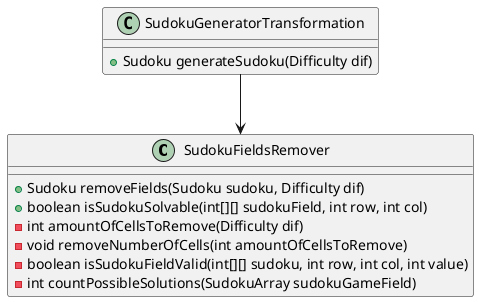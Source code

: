 @startuml
class SudokuFieldsRemover {
   + Sudoku removeFields(Sudoku sudoku, Difficulty dif)
   + boolean isSudokuSolvable(int[][] sudokuField, int row, int col)
   - int amountOfCellsToRemove(Difficulty dif)
   - void removeNumberOfCells(int amountOfCellsToRemove)
   - boolean isSudokuFieldValid(int[][] sudoku, int row, int col, int value)
   - int countPossibleSolutions(SudokuArray sudokuGameField)
}

class SudokuGeneratorTransformation {
    + Sudoku generateSudoku(Difficulty dif)
}

SudokuGeneratorTransformation --> SudokuFieldsRemover
@enduml
